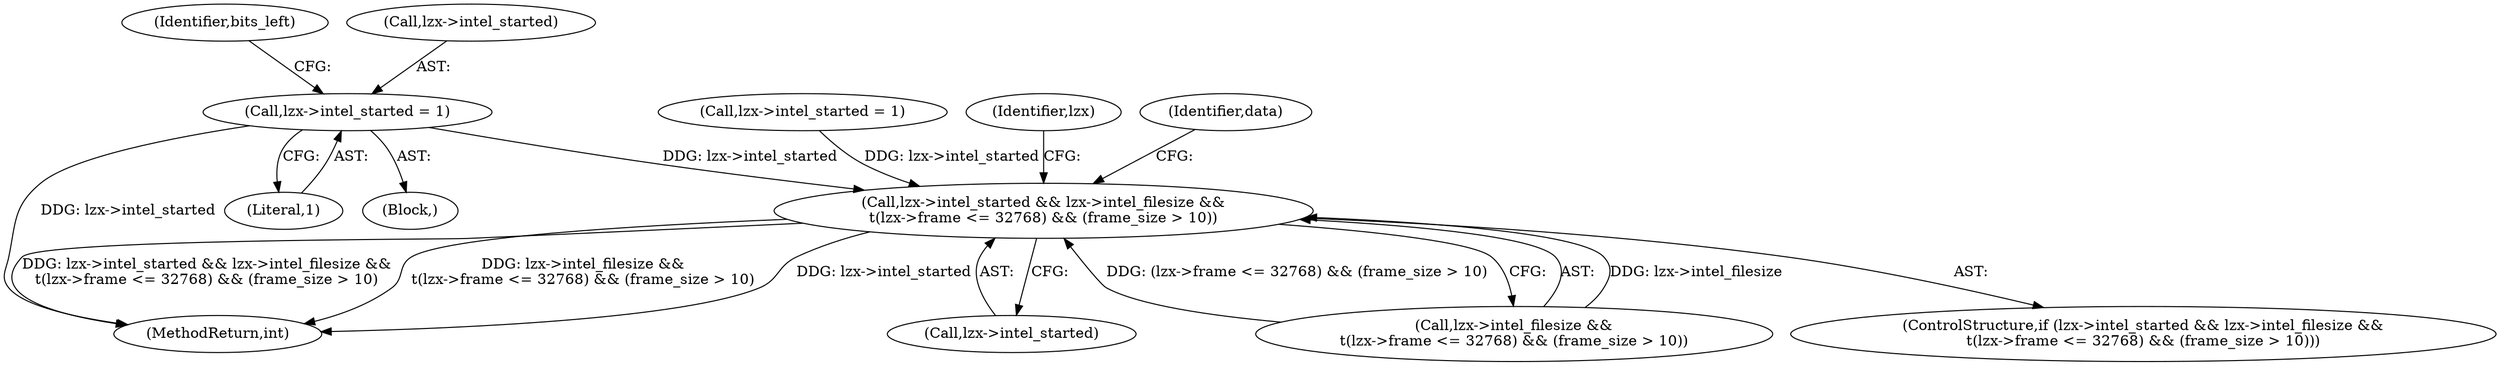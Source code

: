 digraph "0_libmspack_18b6a2cc0b87536015bedd4f7763e6b02d5aa4f3@pointer" {
"1000578" [label="(Call,lzx->intel_started = 1)"];
"1001571" [label="(Call,lzx->intel_started && lzx->intel_filesize &&\n\t(lzx->frame <= 32768) && (frame_size > 10))"];
"1000585" [label="(Identifier,bits_left)"];
"1000565" [label="(Call,lzx->intel_started = 1)"];
"1000518" [label="(Block,)"];
"1001571" [label="(Call,lzx->intel_started && lzx->intel_filesize &&\n\t(lzx->frame <= 32768) && (frame_size > 10))"];
"1001748" [label="(Identifier,lzx)"];
"1001883" [label="(MethodReturn,int)"];
"1001572" [label="(Call,lzx->intel_started)"];
"1001575" [label="(Call,lzx->intel_filesize &&\n\t(lzx->frame <= 32768) && (frame_size > 10))"];
"1001570" [label="(ControlStructure,if (lzx->intel_started && lzx->intel_filesize &&\n\t(lzx->frame <= 32768) && (frame_size > 10)))"];
"1000579" [label="(Call,lzx->intel_started)"];
"1001591" [label="(Identifier,data)"];
"1000582" [label="(Literal,1)"];
"1000578" [label="(Call,lzx->intel_started = 1)"];
"1000578" -> "1000518"  [label="AST: "];
"1000578" -> "1000582"  [label="CFG: "];
"1000579" -> "1000578"  [label="AST: "];
"1000582" -> "1000578"  [label="AST: "];
"1000585" -> "1000578"  [label="CFG: "];
"1000578" -> "1001883"  [label="DDG: lzx->intel_started"];
"1000578" -> "1001571"  [label="DDG: lzx->intel_started"];
"1001571" -> "1001570"  [label="AST: "];
"1001571" -> "1001572"  [label="CFG: "];
"1001571" -> "1001575"  [label="CFG: "];
"1001572" -> "1001571"  [label="AST: "];
"1001575" -> "1001571"  [label="AST: "];
"1001591" -> "1001571"  [label="CFG: "];
"1001748" -> "1001571"  [label="CFG: "];
"1001571" -> "1001883"  [label="DDG: lzx->intel_started"];
"1001571" -> "1001883"  [label="DDG: lzx->intel_started && lzx->intel_filesize &&\n\t(lzx->frame <= 32768) && (frame_size > 10)"];
"1001571" -> "1001883"  [label="DDG: lzx->intel_filesize &&\n\t(lzx->frame <= 32768) && (frame_size > 10)"];
"1000565" -> "1001571"  [label="DDG: lzx->intel_started"];
"1001575" -> "1001571"  [label="DDG: lzx->intel_filesize"];
"1001575" -> "1001571"  [label="DDG: (lzx->frame <= 32768) && (frame_size > 10)"];
}
